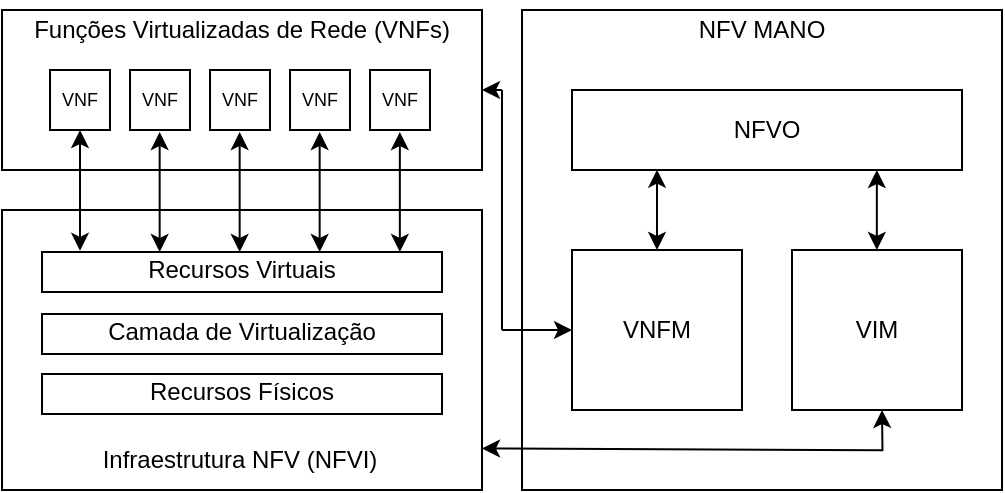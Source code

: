 <mxfile version="26.2.14">
  <diagram name="Page-1" id="z4T5f7Q72XMcBmw3kdMJ">
    <mxGraphModel dx="651" dy="379" grid="1" gridSize="10" guides="1" tooltips="1" connect="1" arrows="1" fold="1" page="1" pageScale="1" pageWidth="850" pageHeight="1100" math="0" shadow="0">
      <root>
        <mxCell id="0" />
        <mxCell id="1" parent="0" />
        <mxCell id="WnRktpsRmPk0UpyU-U-L-1" value="" style="rounded=0;whiteSpace=wrap;html=1;fillColor=none;" vertex="1" parent="1">
          <mxGeometry x="80" y="160" width="240" height="80" as="geometry" />
        </mxCell>
        <mxCell id="WnRktpsRmPk0UpyU-U-L-2" value="" style="rounded=0;whiteSpace=wrap;html=1;fillColor=none;" vertex="1" parent="1">
          <mxGeometry x="80" y="260" width="240" height="140" as="geometry" />
        </mxCell>
        <mxCell id="WnRktpsRmPk0UpyU-U-L-3" value="" style="rounded=0;whiteSpace=wrap;html=1;fillColor=none;" vertex="1" parent="1">
          <mxGeometry x="340" y="160" width="240" height="240" as="geometry" />
        </mxCell>
        <mxCell id="WnRktpsRmPk0UpyU-U-L-5" value="Infraestrutura NFV (NFVI)" style="text;html=1;align=center;verticalAlign=middle;whiteSpace=wrap;rounded=0;" vertex="1" parent="1">
          <mxGeometry x="79" y="370" width="240" height="30" as="geometry" />
        </mxCell>
        <mxCell id="WnRktpsRmPk0UpyU-U-L-6" value="Funções Virtualizadas de Rede (VNFs)" style="text;html=1;align=center;verticalAlign=middle;whiteSpace=wrap;rounded=0;" vertex="1" parent="1">
          <mxGeometry x="80" y="155" width="240" height="30" as="geometry" />
        </mxCell>
        <mxCell id="WnRktpsRmPk0UpyU-U-L-7" value="NFV MANO" style="text;html=1;align=center;verticalAlign=middle;whiteSpace=wrap;rounded=0;" vertex="1" parent="1">
          <mxGeometry x="340" y="160" width="240" height="20" as="geometry" />
        </mxCell>
        <mxCell id="WnRktpsRmPk0UpyU-U-L-10" value="NFVO" style="rounded=0;whiteSpace=wrap;html=1;" vertex="1" parent="1">
          <mxGeometry x="365" y="200" width="195" height="40" as="geometry" />
        </mxCell>
        <mxCell id="WnRktpsRmPk0UpyU-U-L-11" value="VNFM" style="rounded=0;whiteSpace=wrap;html=1;" vertex="1" parent="1">
          <mxGeometry x="365" y="280" width="85" height="80" as="geometry" />
        </mxCell>
        <mxCell id="WnRktpsRmPk0UpyU-U-L-12" value="VIM" style="rounded=0;whiteSpace=wrap;html=1;" vertex="1" parent="1">
          <mxGeometry x="475" y="280" width="85" height="80" as="geometry" />
        </mxCell>
        <mxCell id="WnRktpsRmPk0UpyU-U-L-15" value="" style="endArrow=classic;startArrow=classic;html=1;rounded=0;entryX=0.218;entryY=0.996;entryDx=0;entryDy=0;entryPerimeter=0;exitX=0.5;exitY=0;exitDx=0;exitDy=0;" edge="1" parent="1" source="WnRktpsRmPk0UpyU-U-L-11" target="WnRktpsRmPk0UpyU-U-L-10">
          <mxGeometry width="50" height="50" relative="1" as="geometry">
            <mxPoint x="400" y="310" as="sourcePoint" />
            <mxPoint x="450" y="260" as="targetPoint" />
          </mxGeometry>
        </mxCell>
        <mxCell id="WnRktpsRmPk0UpyU-U-L-16" value="" style="endArrow=classic;startArrow=classic;html=1;rounded=0;entryX=0.218;entryY=0.996;entryDx=0;entryDy=0;entryPerimeter=0;exitX=0.5;exitY=0;exitDx=0;exitDy=0;" edge="1" parent="1">
          <mxGeometry width="50" height="50" relative="1" as="geometry">
            <mxPoint x="517.42" y="280" as="sourcePoint" />
            <mxPoint x="517.42" y="240" as="targetPoint" />
          </mxGeometry>
        </mxCell>
        <mxCell id="WnRktpsRmPk0UpyU-U-L-17" value="" style="endArrow=classic;startArrow=classic;html=1;rounded=0;exitX=0.999;exitY=0.851;exitDx=0;exitDy=0;exitPerimeter=0;" edge="1" parent="1">
          <mxGeometry width="50" height="50" relative="1" as="geometry">
            <mxPoint x="320" y="379.22" as="sourcePoint" />
            <mxPoint x="520" y="360" as="targetPoint" />
            <Array as="points">
              <mxPoint x="520.24" y="380.08" />
            </Array>
          </mxGeometry>
        </mxCell>
        <mxCell id="WnRktpsRmPk0UpyU-U-L-18" value="" style="endArrow=none;html=1;rounded=0;" edge="1" parent="1">
          <mxGeometry width="50" height="50" relative="1" as="geometry">
            <mxPoint x="330" y="320" as="sourcePoint" />
            <mxPoint x="330" y="200" as="targetPoint" />
          </mxGeometry>
        </mxCell>
        <mxCell id="WnRktpsRmPk0UpyU-U-L-20" value="" style="endArrow=none;html=1;rounded=0;" edge="1" parent="1">
          <mxGeometry width="50" height="50" relative="1" as="geometry">
            <mxPoint x="340" y="330" as="sourcePoint" />
            <mxPoint x="340" y="210" as="targetPoint" />
          </mxGeometry>
        </mxCell>
        <mxCell id="WnRktpsRmPk0UpyU-U-L-22" value="" style="endArrow=classic;html=1;rounded=0;" edge="1" parent="1">
          <mxGeometry width="50" height="50" relative="1" as="geometry">
            <mxPoint x="330" y="320" as="sourcePoint" />
            <mxPoint x="365" y="320" as="targetPoint" />
          </mxGeometry>
        </mxCell>
        <mxCell id="WnRktpsRmPk0UpyU-U-L-24" value="" style="endArrow=classic;html=1;rounded=0;entryX=1;entryY=0.5;entryDx=0;entryDy=0;" edge="1" parent="1" target="WnRktpsRmPk0UpyU-U-L-1">
          <mxGeometry width="50" height="50" relative="1" as="geometry">
            <mxPoint x="330" y="200" as="sourcePoint" />
            <mxPoint x="350" y="190" as="targetPoint" />
          </mxGeometry>
        </mxCell>
        <mxCell id="WnRktpsRmPk0UpyU-U-L-25" value="&lt;div align=&quot;center&quot;&gt;&lt;br&gt;&lt;/div&gt;" style="rounded=0;whiteSpace=wrap;html=1;fillColor=none;align=center;" vertex="1" parent="1">
          <mxGeometry x="104" y="190" width="30" height="30" as="geometry" />
        </mxCell>
        <mxCell id="WnRktpsRmPk0UpyU-U-L-28" value="&lt;font style=&quot;font-size: 9px;&quot;&gt;VNF&lt;/font&gt;" style="text;html=1;align=center;verticalAlign=middle;whiteSpace=wrap;rounded=0;" vertex="1" parent="1">
          <mxGeometry x="94" y="199" width="50" height="10" as="geometry" />
        </mxCell>
        <mxCell id="WnRktpsRmPk0UpyU-U-L-30" value="&lt;div align=&quot;center&quot;&gt;&lt;br&gt;&lt;/div&gt;" style="rounded=0;whiteSpace=wrap;html=1;fillColor=none;align=center;" vertex="1" parent="1">
          <mxGeometry x="144" y="190" width="30" height="30" as="geometry" />
        </mxCell>
        <mxCell id="WnRktpsRmPk0UpyU-U-L-31" value="&lt;font style=&quot;font-size: 9px;&quot;&gt;VNF&lt;/font&gt;" style="text;html=1;align=center;verticalAlign=middle;whiteSpace=wrap;rounded=0;" vertex="1" parent="1">
          <mxGeometry x="134" y="199" width="50" height="10" as="geometry" />
        </mxCell>
        <mxCell id="WnRktpsRmPk0UpyU-U-L-32" value="&lt;div align=&quot;center&quot;&gt;&lt;br&gt;&lt;/div&gt;" style="rounded=0;whiteSpace=wrap;html=1;fillColor=none;align=center;" vertex="1" parent="1">
          <mxGeometry x="184" y="190" width="30" height="30" as="geometry" />
        </mxCell>
        <mxCell id="WnRktpsRmPk0UpyU-U-L-33" value="&lt;font style=&quot;font-size: 9px;&quot;&gt;VNF&lt;/font&gt;" style="text;html=1;align=center;verticalAlign=middle;whiteSpace=wrap;rounded=0;" vertex="1" parent="1">
          <mxGeometry x="174" y="199" width="50" height="10" as="geometry" />
        </mxCell>
        <mxCell id="WnRktpsRmPk0UpyU-U-L-34" value="&lt;div align=&quot;center&quot;&gt;&lt;br&gt;&lt;/div&gt;" style="rounded=0;whiteSpace=wrap;html=1;fillColor=none;align=center;" vertex="1" parent="1">
          <mxGeometry x="224" y="190" width="30" height="30" as="geometry" />
        </mxCell>
        <mxCell id="WnRktpsRmPk0UpyU-U-L-35" value="&lt;font style=&quot;font-size: 9px;&quot;&gt;VNF&lt;/font&gt;" style="text;html=1;align=center;verticalAlign=middle;whiteSpace=wrap;rounded=0;" vertex="1" parent="1">
          <mxGeometry x="214" y="199" width="50" height="10" as="geometry" />
        </mxCell>
        <mxCell id="WnRktpsRmPk0UpyU-U-L-36" value="&lt;div align=&quot;center&quot;&gt;&lt;br&gt;&lt;/div&gt;" style="rounded=0;whiteSpace=wrap;html=1;fillColor=none;align=center;" vertex="1" parent="1">
          <mxGeometry x="264" y="190" width="30" height="30" as="geometry" />
        </mxCell>
        <mxCell id="WnRktpsRmPk0UpyU-U-L-37" value="&lt;font style=&quot;font-size: 9px;&quot;&gt;VNF&lt;/font&gt;" style="text;html=1;align=center;verticalAlign=middle;whiteSpace=wrap;rounded=0;" vertex="1" parent="1">
          <mxGeometry x="254" y="199" width="50" height="10" as="geometry" />
        </mxCell>
        <mxCell id="WnRktpsRmPk0UpyU-U-L-40" value="" style="rounded=0;whiteSpace=wrap;html=1;" vertex="1" parent="1">
          <mxGeometry x="100" y="281" width="200" height="20" as="geometry" />
        </mxCell>
        <mxCell id="WnRktpsRmPk0UpyU-U-L-41" value="Recursos Virtuais" style="text;html=1;align=center;verticalAlign=middle;whiteSpace=wrap;rounded=0;" vertex="1" parent="1">
          <mxGeometry x="100" y="280" width="200" height="20" as="geometry" />
        </mxCell>
        <mxCell id="WnRktpsRmPk0UpyU-U-L-43" value="" style="rounded=0;whiteSpace=wrap;html=1;" vertex="1" parent="1">
          <mxGeometry x="100" y="312" width="200" height="20" as="geometry" />
        </mxCell>
        <mxCell id="WnRktpsRmPk0UpyU-U-L-44" value="Camada de Virtualização" style="text;html=1;align=center;verticalAlign=middle;whiteSpace=wrap;rounded=0;" vertex="1" parent="1">
          <mxGeometry x="100" y="311" width="200" height="20" as="geometry" />
        </mxCell>
        <mxCell id="WnRktpsRmPk0UpyU-U-L-45" value="" style="rounded=0;whiteSpace=wrap;html=1;" vertex="1" parent="1">
          <mxGeometry x="100" y="342" width="200" height="20" as="geometry" />
        </mxCell>
        <mxCell id="WnRktpsRmPk0UpyU-U-L-46" value="Recursos Físicos" style="text;html=1;align=center;verticalAlign=middle;whiteSpace=wrap;rounded=0;" vertex="1" parent="1">
          <mxGeometry x="100" y="341" width="200" height="20" as="geometry" />
        </mxCell>
        <mxCell id="WnRktpsRmPk0UpyU-U-L-47" value="" style="endArrow=classic;startArrow=classic;html=1;rounded=0;entryX=0.5;entryY=1;entryDx=0;entryDy=0;exitX=0.095;exitY=0.021;exitDx=0;exitDy=0;exitPerimeter=0;" edge="1" parent="1" source="WnRktpsRmPk0UpyU-U-L-41" target="WnRktpsRmPk0UpyU-U-L-25">
          <mxGeometry width="50" height="50" relative="1" as="geometry">
            <mxPoint x="190" y="330" as="sourcePoint" />
            <mxPoint x="240" y="280" as="targetPoint" />
          </mxGeometry>
        </mxCell>
        <mxCell id="WnRktpsRmPk0UpyU-U-L-48" value="" style="endArrow=classic;startArrow=classic;html=1;rounded=0;entryX=0.5;entryY=1;entryDx=0;entryDy=0;exitX=0.095;exitY=0.021;exitDx=0;exitDy=0;exitPerimeter=0;" edge="1" parent="1">
          <mxGeometry width="50" height="50" relative="1" as="geometry">
            <mxPoint x="158.83" y="281" as="sourcePoint" />
            <mxPoint x="158.83" y="221" as="targetPoint" />
          </mxGeometry>
        </mxCell>
        <mxCell id="WnRktpsRmPk0UpyU-U-L-49" value="" style="endArrow=classic;startArrow=classic;html=1;rounded=0;entryX=0.5;entryY=1;entryDx=0;entryDy=0;exitX=0.095;exitY=0.021;exitDx=0;exitDy=0;exitPerimeter=0;" edge="1" parent="1">
          <mxGeometry width="50" height="50" relative="1" as="geometry">
            <mxPoint x="198.83" y="281" as="sourcePoint" />
            <mxPoint x="198.83" y="221" as="targetPoint" />
          </mxGeometry>
        </mxCell>
        <mxCell id="WnRktpsRmPk0UpyU-U-L-50" value="" style="endArrow=classic;startArrow=classic;html=1;rounded=0;entryX=0.5;entryY=1;entryDx=0;entryDy=0;exitX=0.095;exitY=0.021;exitDx=0;exitDy=0;exitPerimeter=0;" edge="1" parent="1">
          <mxGeometry width="50" height="50" relative="1" as="geometry">
            <mxPoint x="238.83" y="281" as="sourcePoint" />
            <mxPoint x="238.83" y="221" as="targetPoint" />
          </mxGeometry>
        </mxCell>
        <mxCell id="WnRktpsRmPk0UpyU-U-L-51" value="" style="endArrow=classic;startArrow=classic;html=1;rounded=0;entryX=0.5;entryY=1;entryDx=0;entryDy=0;exitX=0.095;exitY=0.021;exitDx=0;exitDy=0;exitPerimeter=0;" edge="1" parent="1">
          <mxGeometry width="50" height="50" relative="1" as="geometry">
            <mxPoint x="278.92" y="281" as="sourcePoint" />
            <mxPoint x="278.92" y="221" as="targetPoint" />
          </mxGeometry>
        </mxCell>
      </root>
    </mxGraphModel>
  </diagram>
</mxfile>
